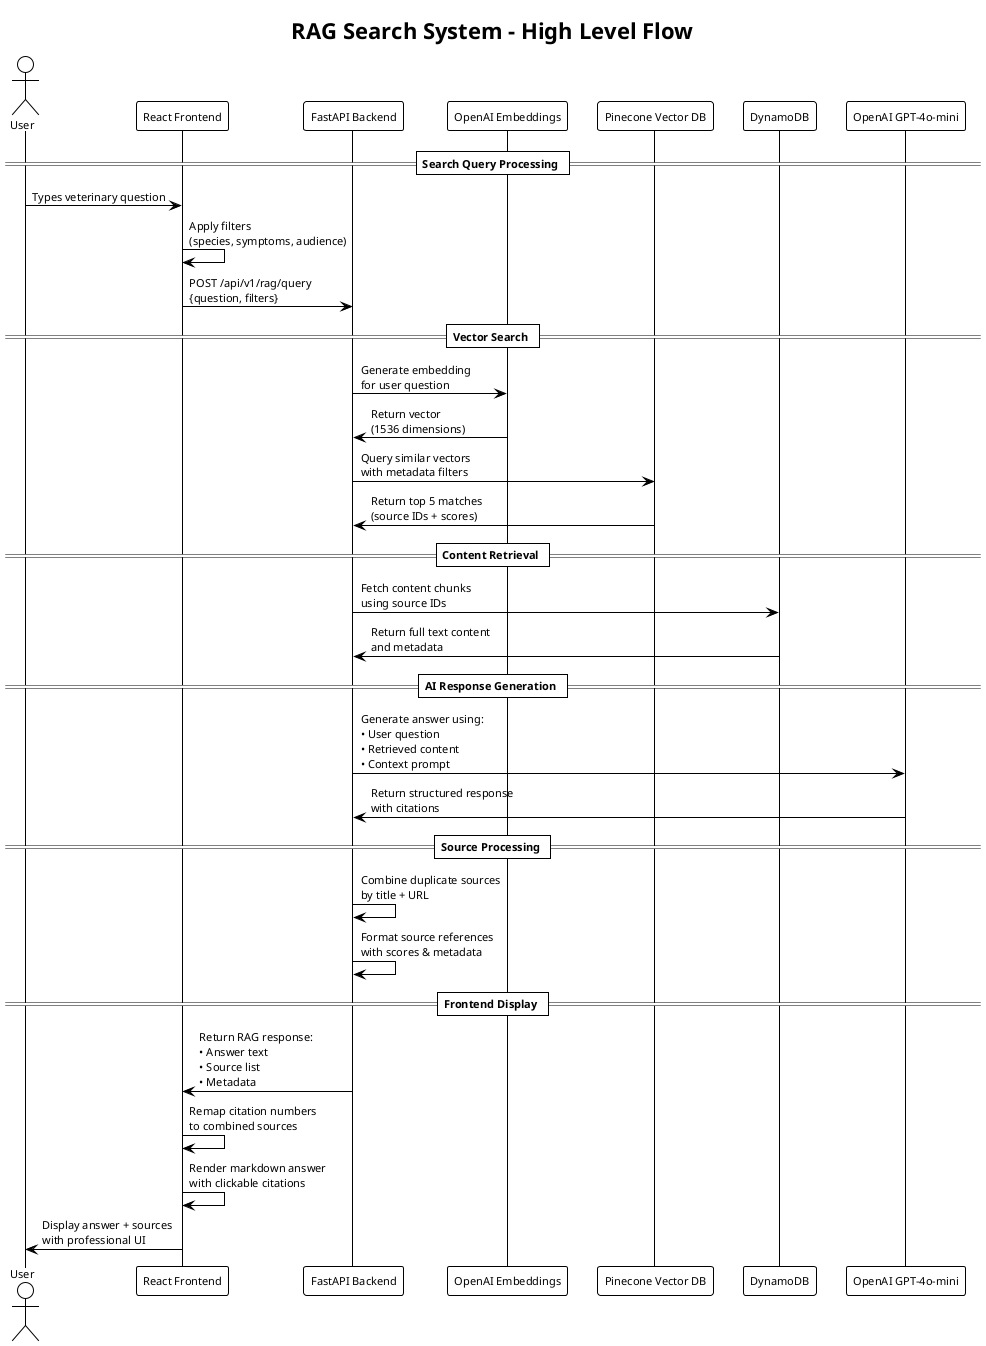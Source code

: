 @startuml RAG Search System Overview
!theme plain
skinparam backgroundColor white
skinparam defaultFontName Arial
skinparam defaultFontSize 11

title RAG Search System - High Level Flow

actor User as user
participant "React Frontend" as frontend
participant "FastAPI Backend" as backend
participant "OpenAI Embeddings" as embeddings
participant "Pinecone Vector DB" as pinecone
participant "DynamoDB" as dynamodb
participant "OpenAI GPT-4o-mini" as gpt

== Search Query Processing ==
user -> frontend : Types veterinary question
frontend -> frontend : Apply filters\n(species, symptoms, audience)
frontend -> backend : POST /api/v1/rag/query\n{question, filters}

== Vector Search ==
backend -> embeddings : Generate embedding\nfor user question
embeddings -> backend : Return vector\n(1536 dimensions)
backend -> pinecone : Query similar vectors\nwith metadata filters
pinecone -> backend : Return top 5 matches\n(source IDs + scores)

== Content Retrieval ==
backend -> dynamodb : Fetch content chunks\nusing source IDs
dynamodb -> backend : Return full text content\nand metadata

== AI Response Generation ==
backend -> gpt : Generate answer using:\n• User question\n• Retrieved content\n• Context prompt
gpt -> backend : Return structured response\nwith citations

== Source Processing ==
backend -> backend : Combine duplicate sources\nby title + URL
backend -> backend : Format source references\nwith scores & metadata

== Frontend Display ==
backend -> frontend : Return RAG response:\n• Answer text\n• Source list\n• Metadata
frontend -> frontend : Remap citation numbers\nto combined sources
frontend -> frontend : Render markdown answer\nwith clickable citations
frontend -> user : Display answer + sources\nwith professional UI

@enduml
